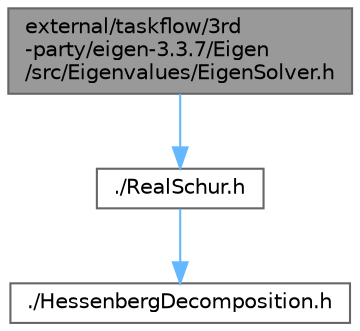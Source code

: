 digraph "external/taskflow/3rd-party/eigen-3.3.7/Eigen/src/Eigenvalues/EigenSolver.h"
{
 // LATEX_PDF_SIZE
  bgcolor="transparent";
  edge [fontname=Helvetica,fontsize=10,labelfontname=Helvetica,labelfontsize=10];
  node [fontname=Helvetica,fontsize=10,shape=box,height=0.2,width=0.4];
  Node1 [id="Node000001",label="external/taskflow/3rd\l-party/eigen-3.3.7/Eigen\l/src/Eigenvalues/EigenSolver.h",height=0.2,width=0.4,color="gray40", fillcolor="grey60", style="filled", fontcolor="black",tooltip=" "];
  Node1 -> Node2 [id="edge3_Node000001_Node000002",color="steelblue1",style="solid",tooltip=" "];
  Node2 [id="Node000002",label="./RealSchur.h",height=0.2,width=0.4,color="grey40", fillcolor="white", style="filled",URL="$_real_schur_8h.html",tooltip=" "];
  Node2 -> Node3 [id="edge4_Node000002_Node000003",color="steelblue1",style="solid",tooltip=" "];
  Node3 [id="Node000003",label="./HessenbergDecomposition.h",height=0.2,width=0.4,color="grey40", fillcolor="white", style="filled",URL="$_hessenberg_decomposition_8h.html",tooltip=" "];
}
